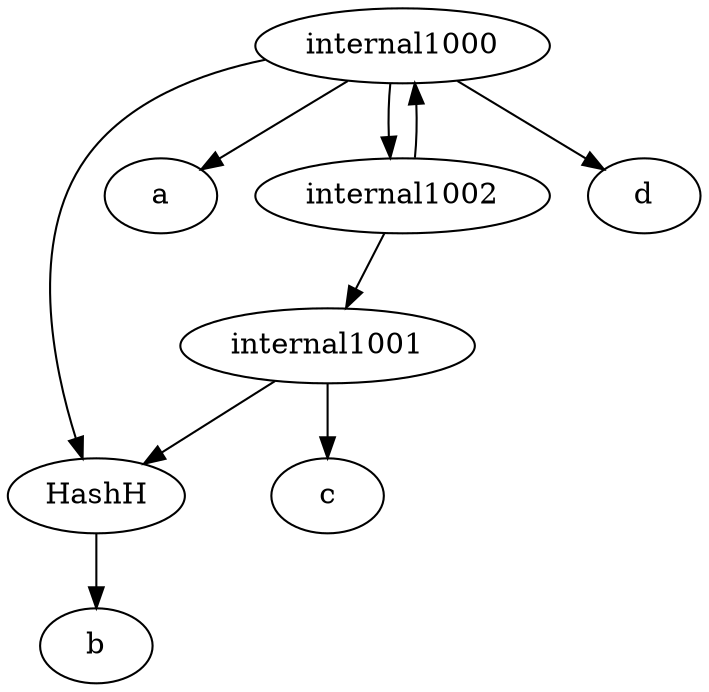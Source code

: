 strict digraph G1 {
HashH -> b
internal1000 -> HashH
internal1000 -> a
internal1001 -> c
internal1001 -> HashH
internal1002 -> internal1001
internal1002 -> internal1000
internal1000 -> d
internal1000 -> internal1002
}
